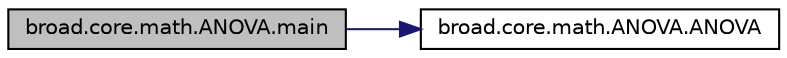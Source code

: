 digraph "broad.core.math.ANOVA.main"
{
  edge [fontname="Helvetica",fontsize="10",labelfontname="Helvetica",labelfontsize="10"];
  node [fontname="Helvetica",fontsize="10",shape=record];
  rankdir="LR";
  Node1 [label="broad.core.math.ANOVA.main",height=0.2,width=0.4,color="black", fillcolor="grey75", style="filled" fontcolor="black"];
  Node1 -> Node2 [color="midnightblue",fontsize="10",style="solid",fontname="Helvetica"];
  Node2 [label="broad.core.math.ANOVA.ANOVA",height=0.2,width=0.4,color="black", fillcolor="white", style="filled",URL="$classbroad_1_1core_1_1math_1_1_a_n_o_v_a.html#a9d82e41b48782d962c2d0cb981ad6412"];
}
